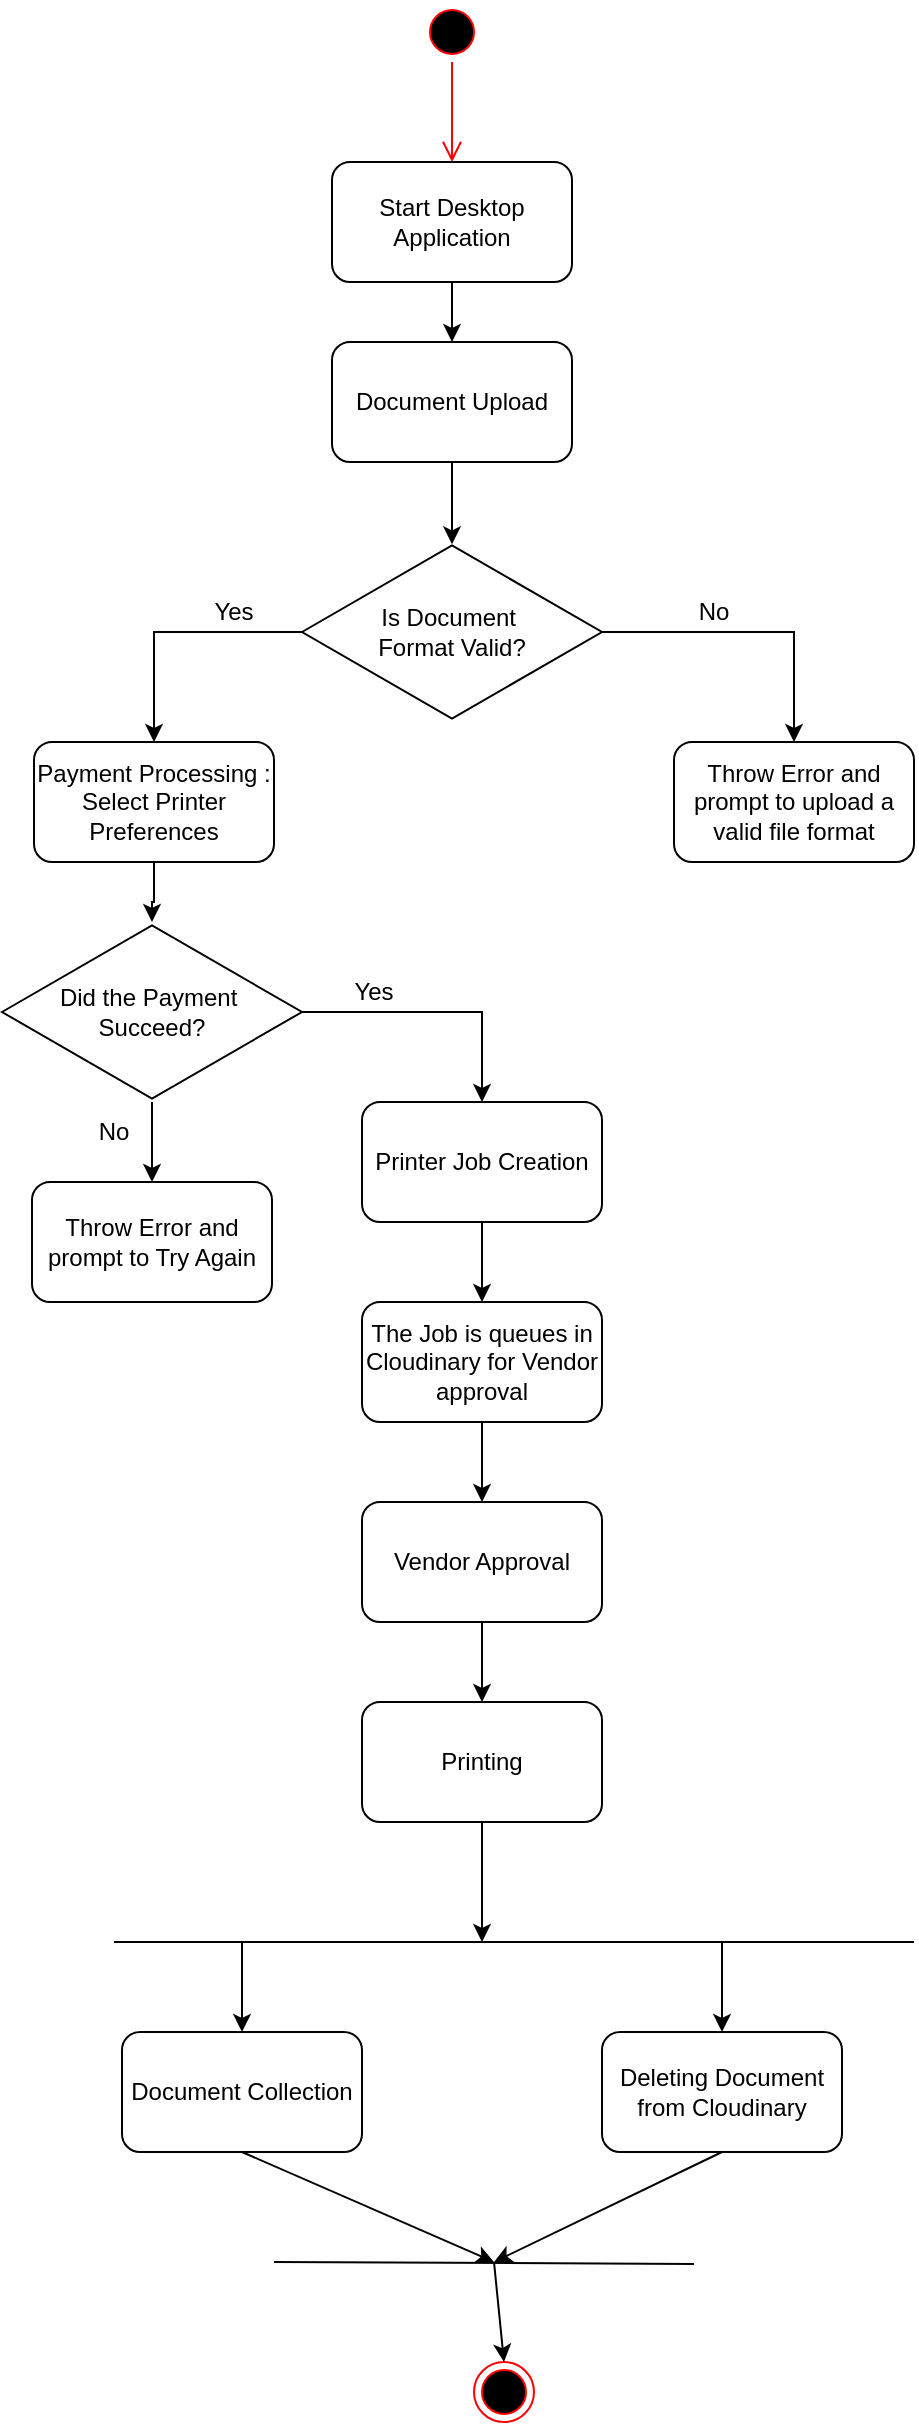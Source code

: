 <mxfile version="24.8.0">
  <diagram name="Page-1" id="Q0JuIZ8I1il7Y8uOGKao">
    <mxGraphModel dx="758" dy="749" grid="1" gridSize="10" guides="1" tooltips="1" connect="1" arrows="1" fold="1" page="1" pageScale="1" pageWidth="827" pageHeight="1169" math="0" shadow="0">
      <root>
        <mxCell id="0" />
        <mxCell id="1" parent="0" />
        <mxCell id="creb_9jgRzTrfMOjEPwK-1" value="" style="ellipse;html=1;shape=startState;fillColor=#000000;strokeColor=#ff0000;" vertex="1" parent="1">
          <mxGeometry x="384" y="70" width="30" height="30" as="geometry" />
        </mxCell>
        <mxCell id="creb_9jgRzTrfMOjEPwK-2" value="" style="edgeStyle=orthogonalEdgeStyle;html=1;verticalAlign=bottom;endArrow=open;endSize=8;strokeColor=#ff0000;rounded=0;" edge="1" source="creb_9jgRzTrfMOjEPwK-1" parent="1" target="creb_9jgRzTrfMOjEPwK-6">
          <mxGeometry relative="1" as="geometry">
            <mxPoint x="399" y="120" as="targetPoint" />
          </mxGeometry>
        </mxCell>
        <mxCell id="creb_9jgRzTrfMOjEPwK-4" value="" style="ellipse;html=1;shape=endState;fillColor=#000000;strokeColor=#ff0000;" vertex="1" parent="1">
          <mxGeometry x="410" y="1250" width="30" height="30" as="geometry" />
        </mxCell>
        <mxCell id="creb_9jgRzTrfMOjEPwK-8" style="edgeStyle=orthogonalEdgeStyle;rounded=0;orthogonalLoop=1;jettySize=auto;html=1;" edge="1" parent="1" source="creb_9jgRzTrfMOjEPwK-6" target="creb_9jgRzTrfMOjEPwK-7">
          <mxGeometry relative="1" as="geometry" />
        </mxCell>
        <mxCell id="creb_9jgRzTrfMOjEPwK-6" value="Start Desktop Application" style="rounded=1;whiteSpace=wrap;html=1;" vertex="1" parent="1">
          <mxGeometry x="339" y="150" width="120" height="60" as="geometry" />
        </mxCell>
        <mxCell id="creb_9jgRzTrfMOjEPwK-7" value="Document Upload" style="rounded=1;whiteSpace=wrap;html=1;" vertex="1" parent="1">
          <mxGeometry x="339" y="240" width="120" height="60" as="geometry" />
        </mxCell>
        <mxCell id="creb_9jgRzTrfMOjEPwK-15" style="edgeStyle=orthogonalEdgeStyle;rounded=0;orthogonalLoop=1;jettySize=auto;html=1;entryX=0.5;entryY=0;entryDx=0;entryDy=0;" edge="1" parent="1" source="creb_9jgRzTrfMOjEPwK-9" target="creb_9jgRzTrfMOjEPwK-14">
          <mxGeometry relative="1" as="geometry" />
        </mxCell>
        <mxCell id="creb_9jgRzTrfMOjEPwK-17" style="edgeStyle=orthogonalEdgeStyle;rounded=0;orthogonalLoop=1;jettySize=auto;html=1;entryX=0.5;entryY=0;entryDx=0;entryDy=0;" edge="1" parent="1" source="creb_9jgRzTrfMOjEPwK-9" target="creb_9jgRzTrfMOjEPwK-16">
          <mxGeometry relative="1" as="geometry" />
        </mxCell>
        <mxCell id="creb_9jgRzTrfMOjEPwK-9" value="Is Document&amp;nbsp;&lt;div&gt;Format Valid?&lt;/div&gt;" style="html=1;whiteSpace=wrap;aspect=fixed;shape=isoRectangle;" vertex="1" parent="1">
          <mxGeometry x="324" y="340" width="150" height="90" as="geometry" />
        </mxCell>
        <mxCell id="creb_9jgRzTrfMOjEPwK-10" style="edgeStyle=orthogonalEdgeStyle;rounded=0;orthogonalLoop=1;jettySize=auto;html=1;entryX=0.5;entryY=0.013;entryDx=0;entryDy=0;entryPerimeter=0;" edge="1" parent="1" source="creb_9jgRzTrfMOjEPwK-7" target="creb_9jgRzTrfMOjEPwK-9">
          <mxGeometry relative="1" as="geometry" />
        </mxCell>
        <mxCell id="creb_9jgRzTrfMOjEPwK-21" style="edgeStyle=orthogonalEdgeStyle;rounded=0;orthogonalLoop=1;jettySize=auto;html=1;" edge="1" parent="1" source="creb_9jgRzTrfMOjEPwK-14" target="creb_9jgRzTrfMOjEPwK-20">
          <mxGeometry relative="1" as="geometry" />
        </mxCell>
        <mxCell id="creb_9jgRzTrfMOjEPwK-14" value="Payment Processing :&lt;div&gt;Select Printer Preferences&lt;/div&gt;" style="rounded=1;whiteSpace=wrap;html=1;" vertex="1" parent="1">
          <mxGeometry x="190" y="440" width="120" height="60" as="geometry" />
        </mxCell>
        <mxCell id="creb_9jgRzTrfMOjEPwK-16" value="Throw Error and prompt to upload a valid file format" style="rounded=1;whiteSpace=wrap;html=1;" vertex="1" parent="1">
          <mxGeometry x="510" y="440" width="120" height="60" as="geometry" />
        </mxCell>
        <mxCell id="creb_9jgRzTrfMOjEPwK-18" value="Yes" style="text;html=1;align=center;verticalAlign=middle;whiteSpace=wrap;rounded=0;" vertex="1" parent="1">
          <mxGeometry x="260" y="360" width="60" height="30" as="geometry" />
        </mxCell>
        <mxCell id="creb_9jgRzTrfMOjEPwK-19" value="No" style="text;html=1;align=center;verticalAlign=middle;whiteSpace=wrap;rounded=0;" vertex="1" parent="1">
          <mxGeometry x="200" y="620" width="60" height="30" as="geometry" />
        </mxCell>
        <mxCell id="creb_9jgRzTrfMOjEPwK-23" value="" style="edgeStyle=orthogonalEdgeStyle;rounded=0;orthogonalLoop=1;jettySize=auto;html=1;" edge="1" parent="1" source="creb_9jgRzTrfMOjEPwK-20" target="creb_9jgRzTrfMOjEPwK-22">
          <mxGeometry relative="1" as="geometry" />
        </mxCell>
        <mxCell id="creb_9jgRzTrfMOjEPwK-25" style="edgeStyle=orthogonalEdgeStyle;rounded=0;orthogonalLoop=1;jettySize=auto;html=1;entryX=0.5;entryY=0;entryDx=0;entryDy=0;" edge="1" parent="1" source="creb_9jgRzTrfMOjEPwK-20" target="creb_9jgRzTrfMOjEPwK-24">
          <mxGeometry relative="1" as="geometry" />
        </mxCell>
        <mxCell id="creb_9jgRzTrfMOjEPwK-20" value="Did the Payment&amp;nbsp;&lt;div&gt;Succeed?&lt;/div&gt;" style="html=1;whiteSpace=wrap;aspect=fixed;shape=isoRectangle;" vertex="1" parent="1">
          <mxGeometry x="174" y="530" width="150" height="90" as="geometry" />
        </mxCell>
        <mxCell id="creb_9jgRzTrfMOjEPwK-22" value="Throw Error and prompt to Try Again" style="rounded=1;whiteSpace=wrap;html=1;" vertex="1" parent="1">
          <mxGeometry x="189" y="660" width="120" height="60" as="geometry" />
        </mxCell>
        <mxCell id="creb_9jgRzTrfMOjEPwK-33" style="edgeStyle=orthogonalEdgeStyle;rounded=0;orthogonalLoop=1;jettySize=auto;html=1;entryX=0.5;entryY=0;entryDx=0;entryDy=0;" edge="1" parent="1" source="creb_9jgRzTrfMOjEPwK-24" target="creb_9jgRzTrfMOjEPwK-32">
          <mxGeometry relative="1" as="geometry" />
        </mxCell>
        <mxCell id="creb_9jgRzTrfMOjEPwK-24" value="Printer Job Creation" style="rounded=1;whiteSpace=wrap;html=1;" vertex="1" parent="1">
          <mxGeometry x="354" y="620" width="120" height="60" as="geometry" />
        </mxCell>
        <mxCell id="creb_9jgRzTrfMOjEPwK-26" value="Yes" style="text;html=1;align=center;verticalAlign=middle;whiteSpace=wrap;rounded=0;" vertex="1" parent="1">
          <mxGeometry x="330" y="550" width="60" height="30" as="geometry" />
        </mxCell>
        <mxCell id="creb_9jgRzTrfMOjEPwK-35" style="edgeStyle=orthogonalEdgeStyle;rounded=0;orthogonalLoop=1;jettySize=auto;html=1;entryX=0.5;entryY=0;entryDx=0;entryDy=0;" edge="1" parent="1" source="creb_9jgRzTrfMOjEPwK-32" target="creb_9jgRzTrfMOjEPwK-34">
          <mxGeometry relative="1" as="geometry" />
        </mxCell>
        <mxCell id="creb_9jgRzTrfMOjEPwK-32" value="The Job is queues in Cloudinary for Vendor approval" style="rounded=1;whiteSpace=wrap;html=1;" vertex="1" parent="1">
          <mxGeometry x="354" y="720" width="120" height="60" as="geometry" />
        </mxCell>
        <mxCell id="creb_9jgRzTrfMOjEPwK-37" style="edgeStyle=orthogonalEdgeStyle;rounded=0;orthogonalLoop=1;jettySize=auto;html=1;" edge="1" parent="1" source="creb_9jgRzTrfMOjEPwK-34" target="creb_9jgRzTrfMOjEPwK-36">
          <mxGeometry relative="1" as="geometry" />
        </mxCell>
        <mxCell id="creb_9jgRzTrfMOjEPwK-34" value="Vendor Approval" style="rounded=1;whiteSpace=wrap;html=1;" vertex="1" parent="1">
          <mxGeometry x="354" y="820" width="120" height="60" as="geometry" />
        </mxCell>
        <mxCell id="creb_9jgRzTrfMOjEPwK-41" style="edgeStyle=orthogonalEdgeStyle;rounded=0;orthogonalLoop=1;jettySize=auto;html=1;" edge="1" parent="1" source="creb_9jgRzTrfMOjEPwK-36">
          <mxGeometry relative="1" as="geometry">
            <mxPoint x="414" y="1040" as="targetPoint" />
          </mxGeometry>
        </mxCell>
        <mxCell id="creb_9jgRzTrfMOjEPwK-36" value="Printing" style="rounded=1;whiteSpace=wrap;html=1;" vertex="1" parent="1">
          <mxGeometry x="354" y="920" width="120" height="60" as="geometry" />
        </mxCell>
        <mxCell id="creb_9jgRzTrfMOjEPwK-38" value="Document Collection" style="rounded=1;whiteSpace=wrap;html=1;" vertex="1" parent="1">
          <mxGeometry x="234" y="1085" width="120" height="60" as="geometry" />
        </mxCell>
        <mxCell id="creb_9jgRzTrfMOjEPwK-39" value="Deleting Document from Cloudinary" style="rounded=1;whiteSpace=wrap;html=1;" vertex="1" parent="1">
          <mxGeometry x="474" y="1085" width="120" height="60" as="geometry" />
        </mxCell>
        <mxCell id="creb_9jgRzTrfMOjEPwK-40" value="" style="endArrow=none;html=1;rounded=0;" edge="1" parent="1">
          <mxGeometry width="50" height="50" relative="1" as="geometry">
            <mxPoint x="230" y="1040" as="sourcePoint" />
            <mxPoint x="630" y="1040" as="targetPoint" />
          </mxGeometry>
        </mxCell>
        <mxCell id="creb_9jgRzTrfMOjEPwK-42" value="" style="endArrow=classic;html=1;rounded=0;entryX=0.5;entryY=0;entryDx=0;entryDy=0;" edge="1" parent="1" target="creb_9jgRzTrfMOjEPwK-38">
          <mxGeometry width="50" height="50" relative="1" as="geometry">
            <mxPoint x="294" y="1040" as="sourcePoint" />
            <mxPoint x="410" y="900" as="targetPoint" />
          </mxGeometry>
        </mxCell>
        <mxCell id="creb_9jgRzTrfMOjEPwK-44" value="" style="endArrow=classic;html=1;rounded=0;entryX=0.5;entryY=0;entryDx=0;entryDy=0;" edge="1" parent="1" target="creb_9jgRzTrfMOjEPwK-39">
          <mxGeometry width="50" height="50" relative="1" as="geometry">
            <mxPoint x="534" y="1040" as="sourcePoint" />
            <mxPoint x="304" y="1095" as="targetPoint" />
          </mxGeometry>
        </mxCell>
        <mxCell id="creb_9jgRzTrfMOjEPwK-45" value="" style="endArrow=none;html=1;rounded=0;" edge="1" parent="1">
          <mxGeometry width="50" height="50" relative="1" as="geometry">
            <mxPoint x="310" y="1200" as="sourcePoint" />
            <mxPoint x="520" y="1201" as="targetPoint" />
          </mxGeometry>
        </mxCell>
        <mxCell id="creb_9jgRzTrfMOjEPwK-46" value="" style="endArrow=classic;html=1;rounded=0;exitX=0.5;exitY=1;exitDx=0;exitDy=0;" edge="1" parent="1" source="creb_9jgRzTrfMOjEPwK-38">
          <mxGeometry width="50" height="50" relative="1" as="geometry">
            <mxPoint x="304" y="1050" as="sourcePoint" />
            <mxPoint x="420" y="1200" as="targetPoint" />
          </mxGeometry>
        </mxCell>
        <mxCell id="creb_9jgRzTrfMOjEPwK-47" value="" style="endArrow=classic;html=1;rounded=0;exitX=0.5;exitY=1;exitDx=0;exitDy=0;" edge="1" parent="1" source="creb_9jgRzTrfMOjEPwK-39">
          <mxGeometry width="50" height="50" relative="1" as="geometry">
            <mxPoint x="544" y="1050" as="sourcePoint" />
            <mxPoint x="420" y="1200" as="targetPoint" />
          </mxGeometry>
        </mxCell>
        <mxCell id="creb_9jgRzTrfMOjEPwK-48" value="" style="endArrow=classic;html=1;rounded=0;entryX=0.5;entryY=0;entryDx=0;entryDy=0;" edge="1" parent="1" target="creb_9jgRzTrfMOjEPwK-4">
          <mxGeometry width="50" height="50" relative="1" as="geometry">
            <mxPoint x="420" y="1200" as="sourcePoint" />
            <mxPoint x="410" y="1150" as="targetPoint" />
          </mxGeometry>
        </mxCell>
        <mxCell id="creb_9jgRzTrfMOjEPwK-50" value="No" style="text;html=1;align=center;verticalAlign=middle;whiteSpace=wrap;rounded=0;" vertex="1" parent="1">
          <mxGeometry x="500" y="360" width="60" height="30" as="geometry" />
        </mxCell>
      </root>
    </mxGraphModel>
  </diagram>
</mxfile>
